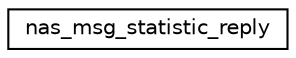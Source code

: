 digraph "Graphical Class Hierarchy"
{
 // LATEX_PDF_SIZE
  edge [fontname="Helvetica",fontsize="10",labelfontname="Helvetica",labelfontsize="10"];
  node [fontname="Helvetica",fontsize="10",shape=record];
  rankdir="LR";
  Node0 [label="nas_msg_statistic_reply",height=0.2,width=0.4,color="black", fillcolor="white", style="filled",URL="$structnas__msg__statistic__reply.html",tooltip=" "];
}
